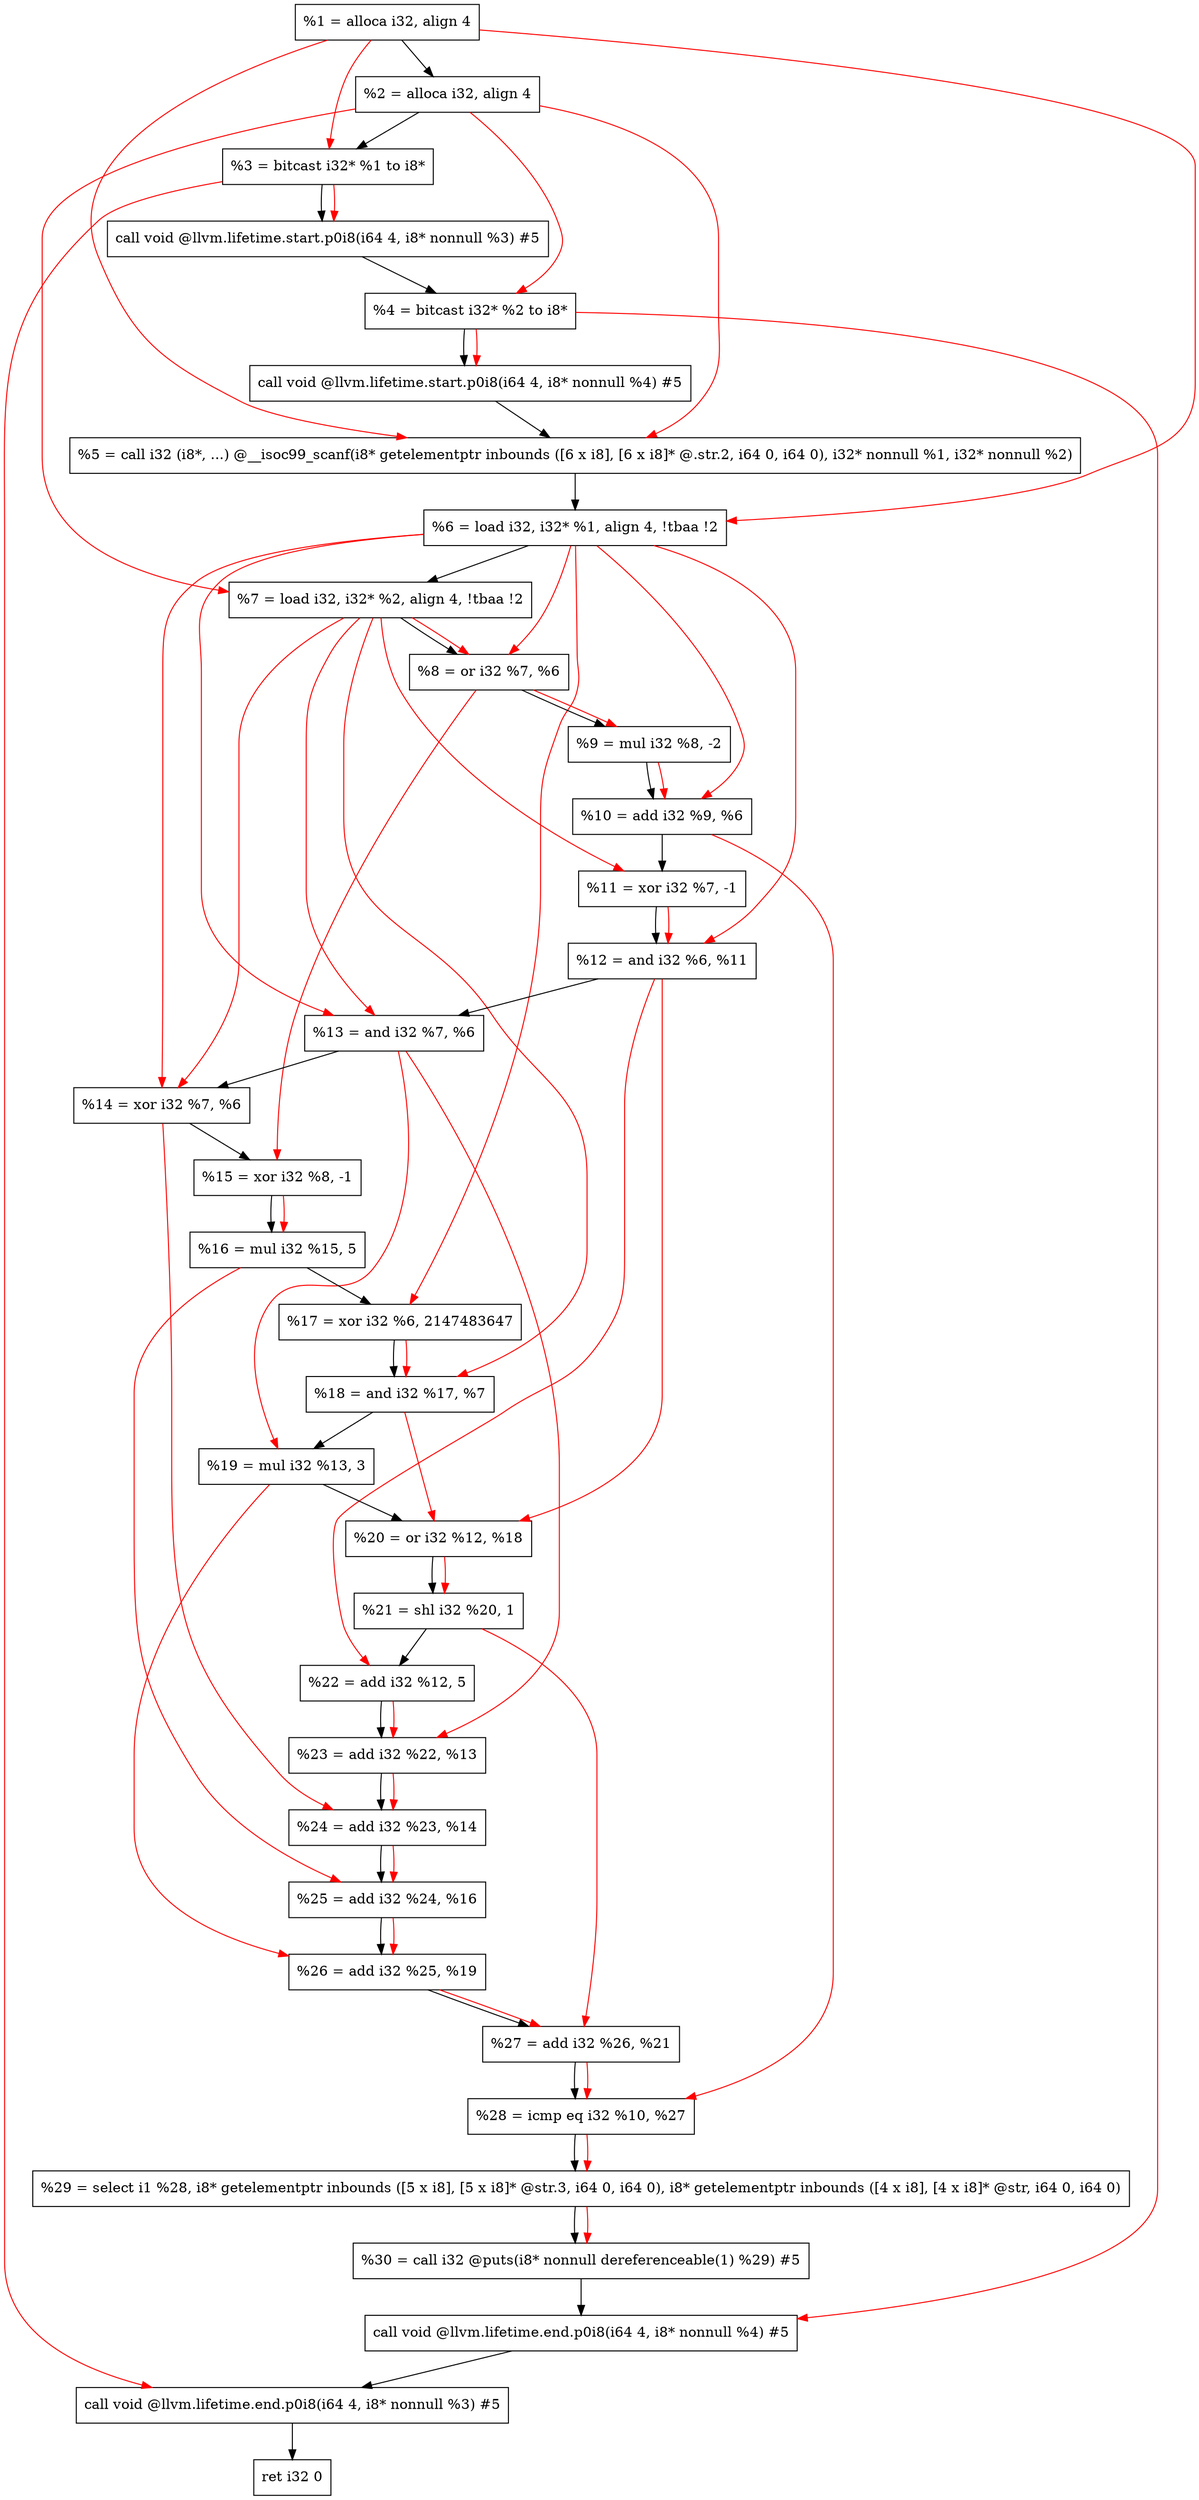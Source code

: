 digraph "DFG for'main' function" {
	Node0x19f7b88[shape=record, label="  %1 = alloca i32, align 4"];
	Node0x19f7c08[shape=record, label="  %2 = alloca i32, align 4"];
	Node0x19f7c98[shape=record, label="  %3 = bitcast i32* %1 to i8*"];
	Node0x19f80f8[shape=record, label="  call void @llvm.lifetime.start.p0i8(i64 4, i8* nonnull %3) #5"];
	Node0x19f81d8[shape=record, label="  %4 = bitcast i32* %2 to i8*"];
	Node0x19f82f8[shape=record, label="  call void @llvm.lifetime.start.p0i8(i64 4, i8* nonnull %4) #5"];
	Node0x19f8530[shape=record, label="  %5 = call i32 (i8*, ...) @__isoc99_scanf(i8* getelementptr inbounds ([6 x i8], [6 x i8]* @.str.2, i64 0, i64 0), i32* nonnull %1, i32* nonnull %2)"];
	Node0x19f85e8[shape=record, label="  %6 = load i32, i32* %1, align 4, !tbaa !2"];
	Node0x19f9558[shape=record, label="  %7 = load i32, i32* %2, align 4, !tbaa !2"];
	Node0x19f9be0[shape=record, label="  %8 = or i32 %7, %6"];
	Node0x19f9c50[shape=record, label="  %9 = mul i32 %8, -2"];
	Node0x19f9cc0[shape=record, label="  %10 = add i32 %9, %6"];
	Node0x19f9d30[shape=record, label="  %11 = xor i32 %7, -1"];
	Node0x19f9da0[shape=record, label="  %12 = and i32 %6, %11"];
	Node0x19f9e10[shape=record, label="  %13 = and i32 %7, %6"];
	Node0x19f9e80[shape=record, label="  %14 = xor i32 %7, %6"];
	Node0x19f9ef0[shape=record, label="  %15 = xor i32 %8, -1"];
	Node0x19f9f60[shape=record, label="  %16 = mul i32 %15, 5"];
	Node0x19f9fd0[shape=record, label="  %17 = xor i32 %6, 2147483647"];
	Node0x19fa040[shape=record, label="  %18 = and i32 %17, %7"];
	Node0x19fa0b0[shape=record, label="  %19 = mul i32 %13, 3"];
	Node0x19fa120[shape=record, label="  %20 = or i32 %12, %18"];
	Node0x19fa190[shape=record, label="  %21 = shl i32 %20, 1"];
	Node0x19fa200[shape=record, label="  %22 = add i32 %12, 5"];
	Node0x19fa270[shape=record, label="  %23 = add i32 %22, %13"];
	Node0x19fa2e0[shape=record, label="  %24 = add i32 %23, %14"];
	Node0x19fa350[shape=record, label="  %25 = add i32 %24, %16"];
	Node0x19fa3c0[shape=record, label="  %26 = add i32 %25, %19"];
	Node0x19fa430[shape=record, label="  %27 = add i32 %26, %21"];
	Node0x19fa4a0[shape=record, label="  %28 = icmp eq i32 %10, %27"];
	Node0x19989d8[shape=record, label="  %29 = select i1 %28, i8* getelementptr inbounds ([5 x i8], [5 x i8]* @str.3, i64 0, i64 0), i8* getelementptr inbounds ([4 x i8], [4 x i8]* @str, i64 0, i64 0)"];
	Node0x19fa530[shape=record, label="  %30 = call i32 @puts(i8* nonnull dereferenceable(1) %29) #5"];
	Node0x19fa788[shape=record, label="  call void @llvm.lifetime.end.p0i8(i64 4, i8* nonnull %4) #5"];
	Node0x19fa8e8[shape=record, label="  call void @llvm.lifetime.end.p0i8(i64 4, i8* nonnull %3) #5"];
	Node0x19fa9a8[shape=record, label="  ret i32 0"];
	Node0x19f7b88 -> Node0x19f7c08;
	Node0x19f7c08 -> Node0x19f7c98;
	Node0x19f7c98 -> Node0x19f80f8;
	Node0x19f80f8 -> Node0x19f81d8;
	Node0x19f81d8 -> Node0x19f82f8;
	Node0x19f82f8 -> Node0x19f8530;
	Node0x19f8530 -> Node0x19f85e8;
	Node0x19f85e8 -> Node0x19f9558;
	Node0x19f9558 -> Node0x19f9be0;
	Node0x19f9be0 -> Node0x19f9c50;
	Node0x19f9c50 -> Node0x19f9cc0;
	Node0x19f9cc0 -> Node0x19f9d30;
	Node0x19f9d30 -> Node0x19f9da0;
	Node0x19f9da0 -> Node0x19f9e10;
	Node0x19f9e10 -> Node0x19f9e80;
	Node0x19f9e80 -> Node0x19f9ef0;
	Node0x19f9ef0 -> Node0x19f9f60;
	Node0x19f9f60 -> Node0x19f9fd0;
	Node0x19f9fd0 -> Node0x19fa040;
	Node0x19fa040 -> Node0x19fa0b0;
	Node0x19fa0b0 -> Node0x19fa120;
	Node0x19fa120 -> Node0x19fa190;
	Node0x19fa190 -> Node0x19fa200;
	Node0x19fa200 -> Node0x19fa270;
	Node0x19fa270 -> Node0x19fa2e0;
	Node0x19fa2e0 -> Node0x19fa350;
	Node0x19fa350 -> Node0x19fa3c0;
	Node0x19fa3c0 -> Node0x19fa430;
	Node0x19fa430 -> Node0x19fa4a0;
	Node0x19fa4a0 -> Node0x19989d8;
	Node0x19989d8 -> Node0x19fa530;
	Node0x19fa530 -> Node0x19fa788;
	Node0x19fa788 -> Node0x19fa8e8;
	Node0x19fa8e8 -> Node0x19fa9a8;
edge [color=red]
	Node0x19f7b88 -> Node0x19f7c98;
	Node0x19f7c98 -> Node0x19f80f8;
	Node0x19f7c08 -> Node0x19f81d8;
	Node0x19f81d8 -> Node0x19f82f8;
	Node0x19f7b88 -> Node0x19f8530;
	Node0x19f7c08 -> Node0x19f8530;
	Node0x19f7b88 -> Node0x19f85e8;
	Node0x19f7c08 -> Node0x19f9558;
	Node0x19f9558 -> Node0x19f9be0;
	Node0x19f85e8 -> Node0x19f9be0;
	Node0x19f9be0 -> Node0x19f9c50;
	Node0x19f9c50 -> Node0x19f9cc0;
	Node0x19f85e8 -> Node0x19f9cc0;
	Node0x19f9558 -> Node0x19f9d30;
	Node0x19f85e8 -> Node0x19f9da0;
	Node0x19f9d30 -> Node0x19f9da0;
	Node0x19f9558 -> Node0x19f9e10;
	Node0x19f85e8 -> Node0x19f9e10;
	Node0x19f9558 -> Node0x19f9e80;
	Node0x19f85e8 -> Node0x19f9e80;
	Node0x19f9be0 -> Node0x19f9ef0;
	Node0x19f9ef0 -> Node0x19f9f60;
	Node0x19f85e8 -> Node0x19f9fd0;
	Node0x19f9fd0 -> Node0x19fa040;
	Node0x19f9558 -> Node0x19fa040;
	Node0x19f9e10 -> Node0x19fa0b0;
	Node0x19f9da0 -> Node0x19fa120;
	Node0x19fa040 -> Node0x19fa120;
	Node0x19fa120 -> Node0x19fa190;
	Node0x19f9da0 -> Node0x19fa200;
	Node0x19fa200 -> Node0x19fa270;
	Node0x19f9e10 -> Node0x19fa270;
	Node0x19fa270 -> Node0x19fa2e0;
	Node0x19f9e80 -> Node0x19fa2e0;
	Node0x19fa2e0 -> Node0x19fa350;
	Node0x19f9f60 -> Node0x19fa350;
	Node0x19fa350 -> Node0x19fa3c0;
	Node0x19fa0b0 -> Node0x19fa3c0;
	Node0x19fa3c0 -> Node0x19fa430;
	Node0x19fa190 -> Node0x19fa430;
	Node0x19f9cc0 -> Node0x19fa4a0;
	Node0x19fa430 -> Node0x19fa4a0;
	Node0x19fa4a0 -> Node0x19989d8;
	Node0x19989d8 -> Node0x19fa530;
	Node0x19f81d8 -> Node0x19fa788;
	Node0x19f7c98 -> Node0x19fa8e8;
}
